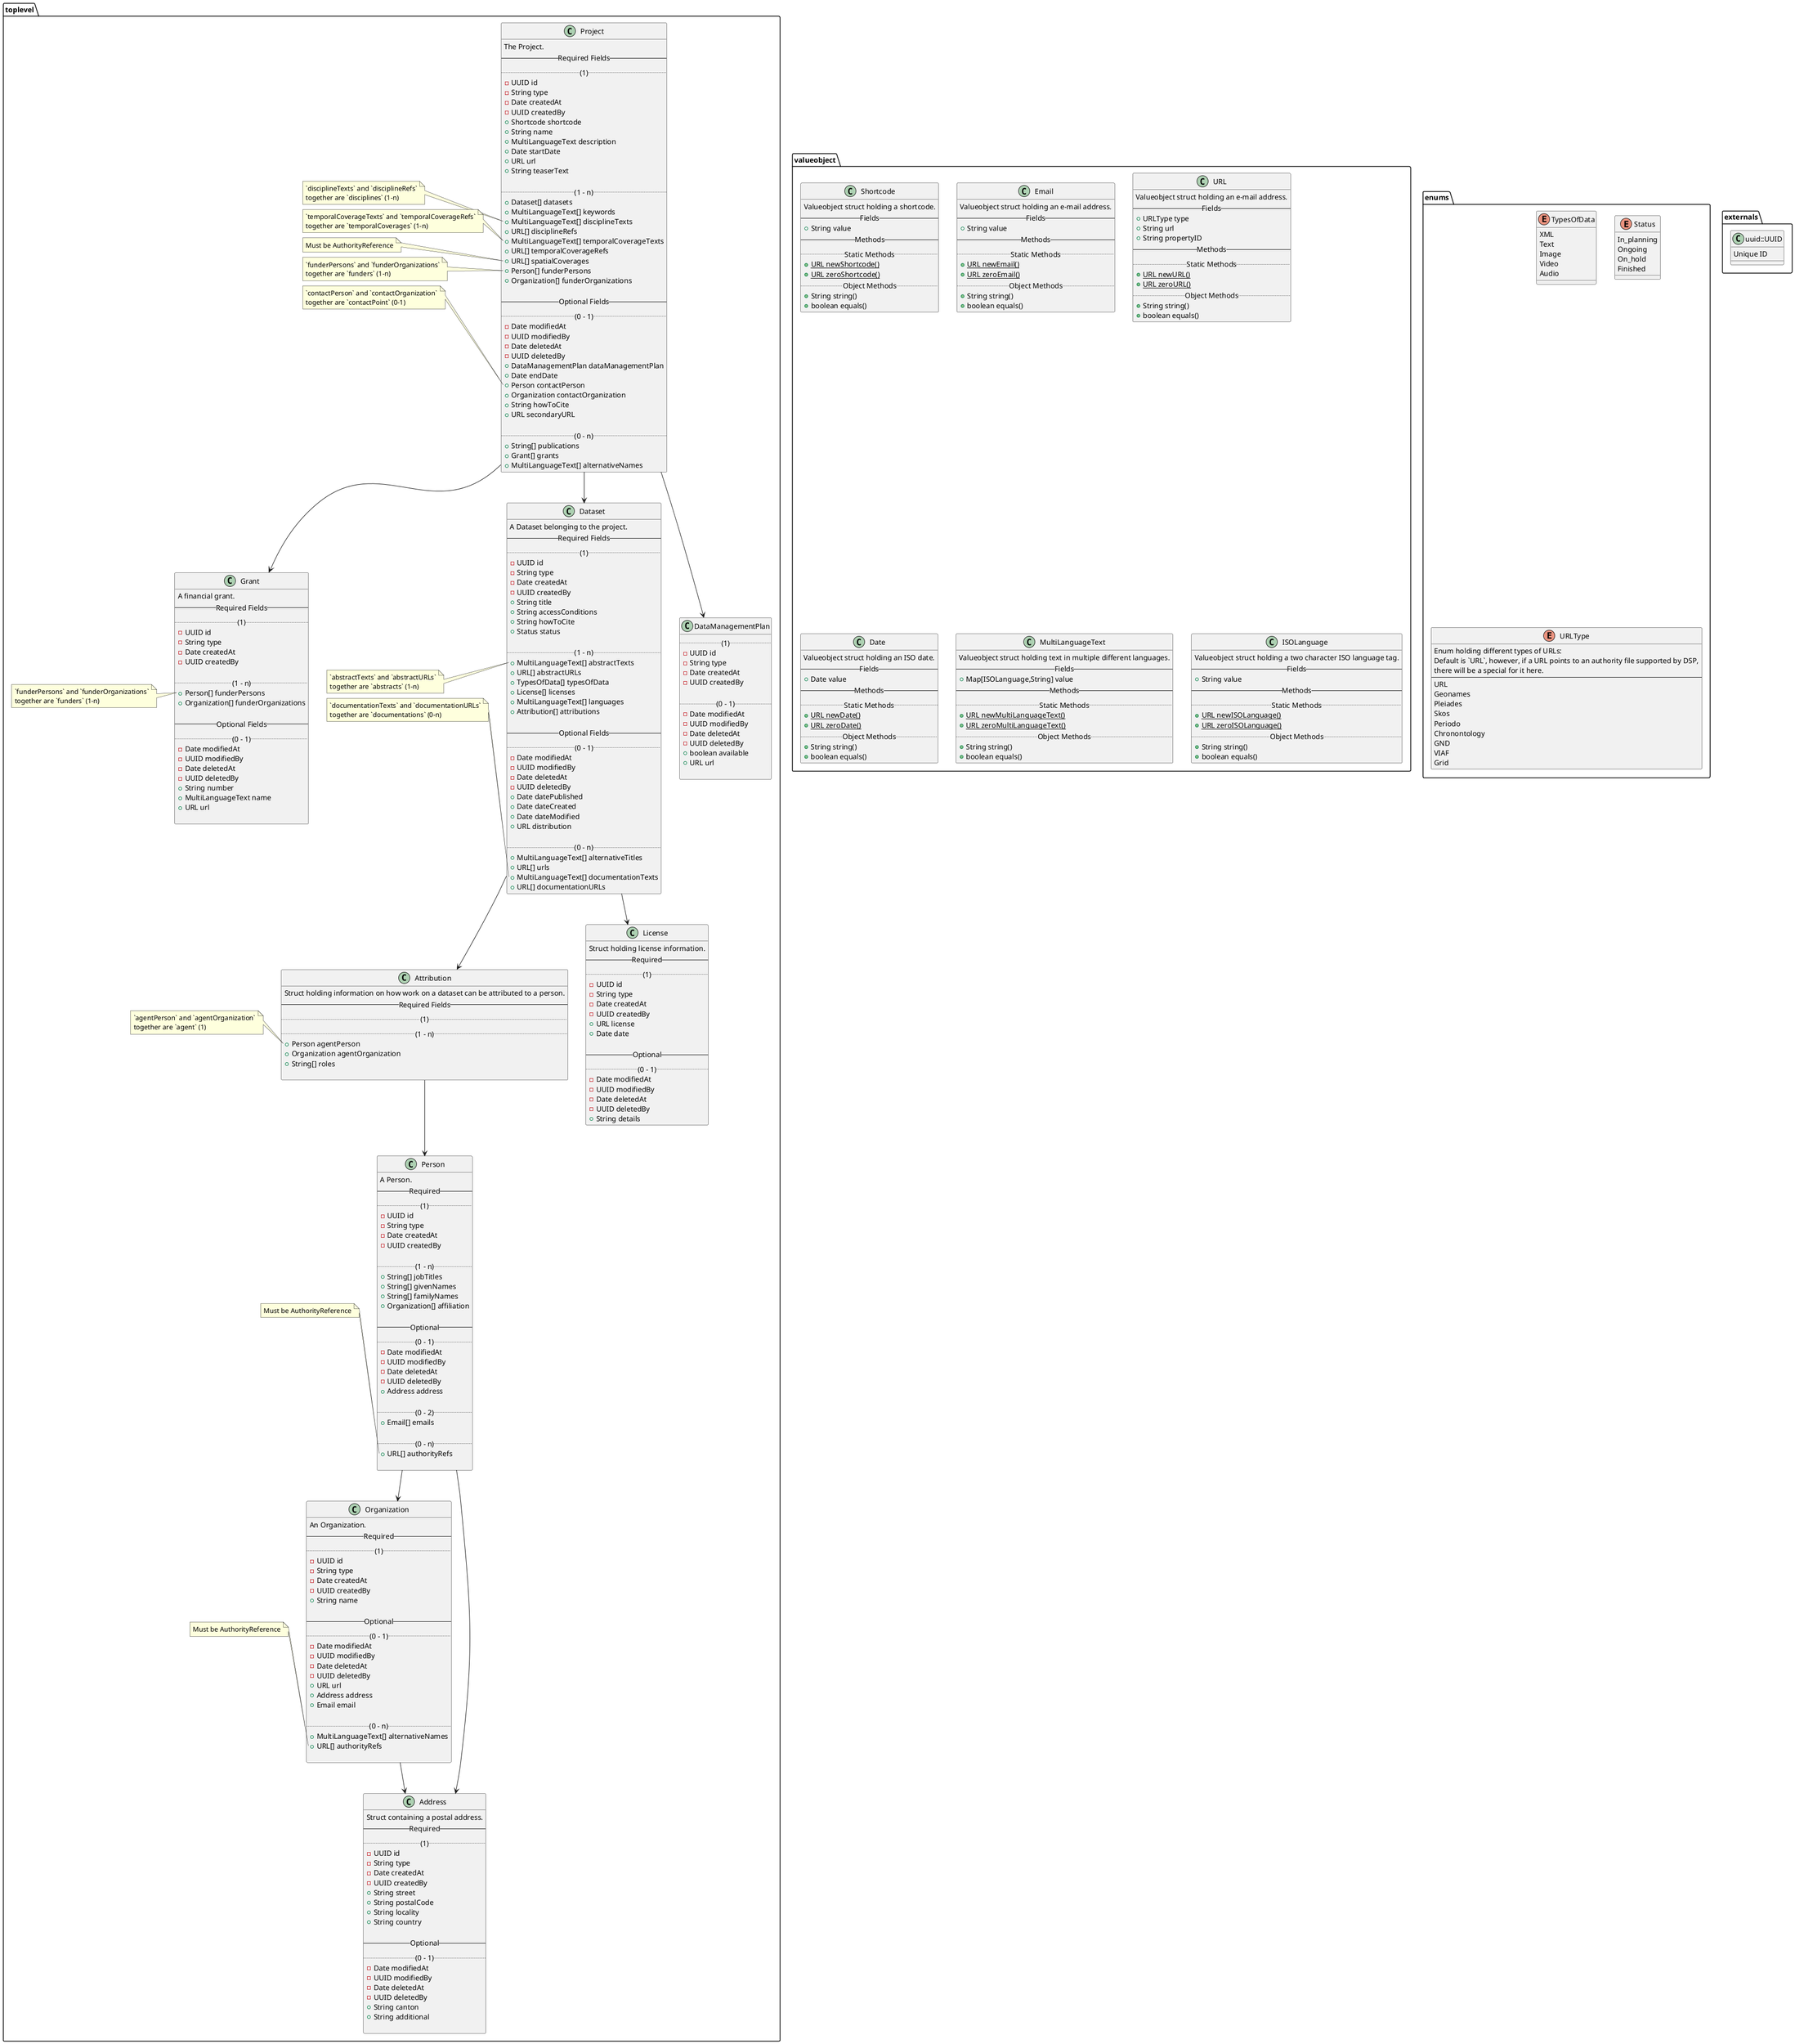 @startuml Domain Entities

package toplevel {

  class Project {
    The Project.
    -- Required Fields --
    .. (1) ..
    -UUID id
    -String type
    -Date createdAt
    -UUID createdBy
    +Shortcode shortcode
    +String name
    +MultiLanguageText description
    +Date startDate
    +URL url
    +String teaserText

    .. (1 - n) ..
    +Dataset[] datasets
    +MultiLanguageText[] keywords
    +MultiLanguageText[] disciplineTexts
    +URL[] disciplineRefs
    +MultiLanguageText[] temporalCoverageTexts
    +URL[] temporalCoverageRefs
    +URL[] spatialCoverages
    +Person[] funderPersons
    +Organization[] funderOrganizations

    -- Optional Fields --
    .. (0 - 1) ..
    -Date modifiedAt
    -UUID modifiedBy
    -Date deletedAt
    -UUID deletedBy
    +DataManagementPlan dataManagementPlan
    +Date endDate
    +Person contactPerson
    +Organization contactOrganization
    +String howToCite
    +URL secondaryURL

    .. (0 - n) ..
    +String[] publications
    +Grant[] grants
    +MultiLanguageText[] alternativeNames
  }

  note left of Project::disciplineTexts
    `disciplineTexts` and `disciplineRefs`
    together are `disciplines` (1-n)
  end note

  note left of Project::temporalCoverageTexts
    `temporalCoverageTexts` and `temporalCoverageRefs`
    together are `temporalCoverages` (1-n)
  end note

  note left of Project::spatialCoverage
    Must be AuthorityReference
  end note

  note left of Project::funderPersons
    `funderPersons` and `funderOrganizations`
    together are `funders` (1-n)
  end note

  note left of Project::contactPerson
    `contactPerson` and `contactOrganization`
    together are `contactPoint` (0-1)
  end note

  class Dataset {
    A Dataset belonging to the project.
    -- Required Fields --
    .. (1) ..
    -UUID id
    -String type
    -Date createdAt
    -UUID createdBy
    +String title
    +String accessConditions
    +String howToCite
    +Status status

    .. (1 - n) ..
    +MultiLanguageText[] abstractTexts
    +URL[] abstractURLs
    +TypesOfData[] typesOfData
    +License[] licenses
    +MultiLanguageText[] languages
    +Attribution[] attributions

    -- Optional Fields --
    .. (0 - 1) ..
    -Date modifiedAt
    -UUID modifiedBy
    -Date deletedAt
    -UUID deletedBy
    +Date datePublished
    +Date dateCreated
    +Date dateModified
    +URL distribution

    .. (0 - n) ..
    +MultiLanguageText[] alternativeTitles
    +URL[] urls
    +MultiLanguageText[] documentationTexts
    +URL[] documentationURLs
  }

  note left of Dataset::abstractTexts
    `abstractTexts` and `abstractURLs`
    together are `abstracts` (1-n)
  end note

  note left of Dataset::documentationTexts
    `documentationTexts` and `documentationURLs`
    together are `documentations` (0-n)
  end note

  class DataManagementPlan {
    .. (1) ..
    -UUID id
    -String type
    -Date createdAt
    -UUID createdBy

    .. (0 - 1) ..
    -Date modifiedAt
    -UUID modifiedBy
    -Date deletedAt
    -UUID deletedBy
    +boolean available
    +URL url

  }

  class Grant {
    A financial grant.
    -- Required Fields --
    .. (1) ..
    -UUID id
    -String type
    -Date createdAt
    -UUID createdBy

    .. (1 - n) ..
    +Person[] funderPersons
    +Organization[] funderOrganizations

    -- Optional Fields --
    .. (0 - 1) ..
    -Date modifiedAt
    -UUID modifiedBy
    -Date deletedAt
    -UUID deletedBy
    +String number
    +MultiLanguageText name
    +URL url

  }

  note left of Grant::funderPersons
    `funderPersons` and `funderOrganizations`
    together are `funders` (1-n)
  end note

  class Person {
    A Person.
    -- Required --
    .. (1) ..
    -UUID id
    -String type
    -Date createdAt
    -UUID createdBy

    .. (1 - n) ..
    +String[] jobTitles
    +String[] givenNames
    +String[] familyNames
    +Organization[] affiliation

    -- Optional --
    .. (0 - 1) ..
    -Date modifiedAt
    -UUID modifiedBy
    -Date deletedAt
    -UUID deletedBy
    +Address address

    .. (0 - 2) ..
    +Email[] emails

    .. (0 - n) ..
    +URL[] authorityRefs

  }

  note left of Person::authorityRefs
    Must be AuthorityReference
  end note

  class Organization {
    An Organization.
    -- Required --
    .. (1) ..
    -UUID id
    -String type
    -Date createdAt
    -UUID createdBy
    +String name

    -- Optional --
    .. (0 - 1) ..
    -Date modifiedAt
    -UUID modifiedBy
    -Date deletedAt
    -UUID deletedBy
    +URL url
    +Address address
    +Email email

    .. (0 - n) ..
    +MultiLanguageText[] alternativeNames
    +URL[] authorityRefs

  }

  note left of Organization::authorityRefs
    Must be AuthorityReference
  end note

  class Address {
    Struct containing a postal address.
    -- Required --
    .. (1) ..
    -UUID id
    -String type
    -Date createdAt
    -UUID createdBy
    +String street
    +String postalCode
    +String locality
    +String country

    -- Optional --
    .. (0 - 1) ..
    -Date modifiedAt
    -UUID modifiedBy
    -Date deletedAt
    -UUID deletedBy
    +String canton
    +String additional

  }

  class Attribution {
    Struct holding information on how work on a dataset can be attributed to a person.
    -- Required Fields --
    .. (1) ..
    ' TODO: do I need this as an entity too?
    .. (1 - n) ..
    +Person agentPerson
    +Organization agentOrganization
    +String[] roles

  }

  note left of Attribution::agentPerson
    `agentPerson` and `agentOrganization`
    together are `agent` (1)
  end note

  class License {
    Struct holding license information.
    -- Required --
    .. (1) ..
    -UUID id
    -String type
    -Date createdAt
    -UUID createdBy
    +URL license
    +Date date

    -- Optional --
    .. (0 - 1) ..
    -Date modifiedAt
    -UUID modifiedBy
    -Date deletedAt
    -UUID deletedBy
    +String details
  }
  

}

package valueobject {

  class Shortcode{
    Valueobject struct holding a shortcode.
    -- Fields --
    +String value
    -- Methods --
    .. Static Methods ..
    {static} +URL newShortcode()
    {static} +URL zeroShortcode()
    .. Object Methods ..
    +String string()
    +boolean equals()
  }

  class Email{
    Valueobject struct holding an e-mail address.
    -- Fields --
    +String value
    -- Methods --
    .. Static Methods ..
    {static} +URL newEmail()
    {static} +URL zeroEmail()
    .. Object Methods ..
    +String string()
    +boolean equals()
  }

  class URL{
    Valueobject struct holding an e-mail address.
    -- Fields --
    +URLType type
    +String url
    +String propertyID
    -- Methods --
    .. Static Methods ..
    {static} +URL newURL()
    {static} +URL zeroURL()
    .. Object Methods ..
    +String string()
    +boolean equals()
  }

  class Date {
    Valueobject struct holding an ISO date.
    -- Fields --
    +Date value
    -- Methods --
    .. Static Methods ..
    {static} +URL newDate()
    {static} +URL zeroDate()
    .. Object Methods ..
    +String string()
    +boolean equals()
  }

  class MultiLanguageText {
    Valueobject struct holding text in multiple different languages.
    -- Fields --
    +Map[ISOLanguage,String] value
    -- Methods --
    .. Static Methods ..
    {static} +URL newMultiLanguageText()
    {static} +URL zeroMultiLanguageText()
    .. Object Methods ..
    +String string()
    +boolean equals()
  }

  class ISOLanguage {
    Valueobject struct holding a two character ISO language tag.
    -- Fields --
    +String value
    -- Methods --
    .. Static Methods ..
    {static} +URL newISOLanguage()
    {static} +URL zeroISOLanguage()
    .. Object Methods ..
    +String string()
    +boolean equals()
  }
}

package enums {

  enum TypesOfData {
    XML
    Text
    Image
    Video
    Audio
  }

  enum Status {
    In_planning
    Ongoing
    On_hold
    Finished
  }

  enum URLType {
    Enum holding different types of URLs:
    Default is `URL`, however, if a URL points to an authority file supported by DSP,
    there will be a special for it here.
    ---
    URL
    Geonames
    Pleiades
    Skos
    Periodo
    Chronontology
    GND
    VIAF
    Grid
  }

}

package externals {
  class uuid::UUID {
    Unique ID
  }
}


Project --> Dataset
Project --> DataManagementPlan
Project --> Grant
Dataset --> Attribution
Dataset --> License
Attribution --> Person
Person --> Organization
Person --> Address
Organization --> Address


@enduml
